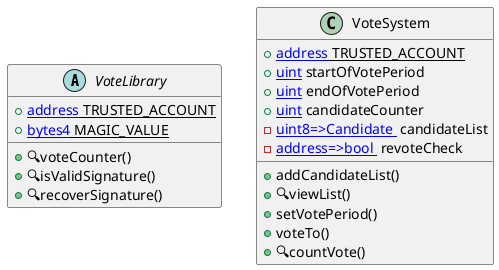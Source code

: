 @startuml systemDiagram
' -- generated by: https://marketplace.visualstudio.com/items?itemName=tintinweb.solidity-visual-auditor
'
' -- for auto-render install: https://marketplace.visualstudio.com/items?itemName=jebbs.plantuml
' -- options --



' -- classes --


abstract VoteLibrary {
    ' -- inheritance --

    ' -- usingFor --

    ' -- vars --
	+{static}[[address]] TRUSTED_ACCOUNT
	+{static}[[bytes4]] MAGIC_VALUE

    ' -- methods --
	+🔍voteCounter()
	+🔍isValidSignature()
	+🔍recoverSignature()

}


class VoteSystem {
    ' -- inheritance --

    ' -- usingFor --

    ' -- vars --
	+{static}[[address]] TRUSTED_ACCOUNT
	+[[uint]] startOfVotePeriod
	+[[uint]] endOfVotePeriod
	+[[uint]] candidateCounter
	-[[mapping uint8=>Candidate ]] candidateList
	-[[mapping address=>bool ]] revoteCheck

    ' -- methods --
	+addCandidateList()
	+🔍viewList()
	+setVotePeriod()
	+voteTo()
	+🔍countVote()

}
' -- inheritance / usingFor --

@enduml